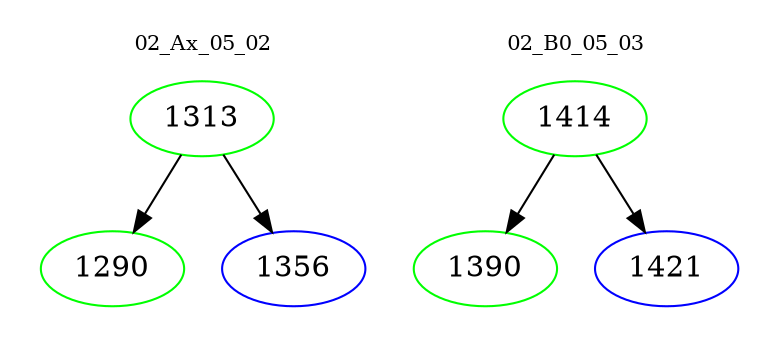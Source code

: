 digraph{
subgraph cluster_0 {
color = white
label = "02_Ax_05_02";
fontsize=10;
T0_1313 [label="1313", color="green"]
T0_1313 -> T0_1290 [color="black"]
T0_1290 [label="1290", color="green"]
T0_1313 -> T0_1356 [color="black"]
T0_1356 [label="1356", color="blue"]
}
subgraph cluster_1 {
color = white
label = "02_B0_05_03";
fontsize=10;
T1_1414 [label="1414", color="green"]
T1_1414 -> T1_1390 [color="black"]
T1_1390 [label="1390", color="green"]
T1_1414 -> T1_1421 [color="black"]
T1_1421 [label="1421", color="blue"]
}
}
